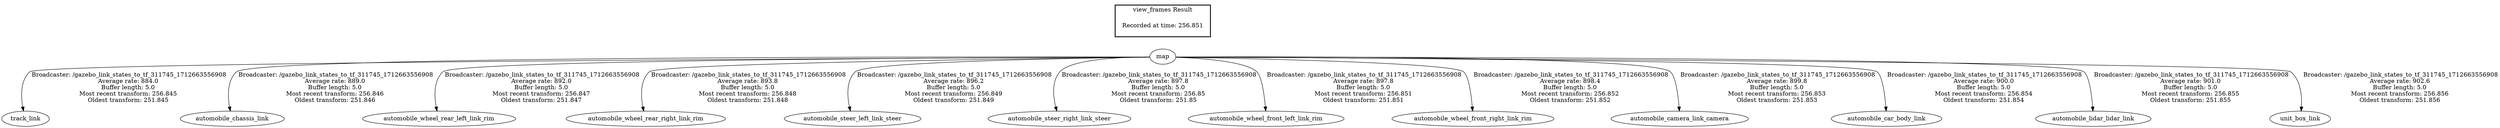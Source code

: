 digraph G {
"map" -> "track_link"[label=" Broadcaster: /gazebo_link_states_to_tf_311745_1712663556908\nAverage rate: 884.0\nBuffer length: 5.0\nMost recent transform: 256.845\nOldest transform: 251.845\n"];
"map" -> "automobile_chassis_link"[label=" Broadcaster: /gazebo_link_states_to_tf_311745_1712663556908\nAverage rate: 889.0\nBuffer length: 5.0\nMost recent transform: 256.846\nOldest transform: 251.846\n"];
"map" -> "automobile_wheel_rear_left_link_rim"[label=" Broadcaster: /gazebo_link_states_to_tf_311745_1712663556908\nAverage rate: 892.0\nBuffer length: 5.0\nMost recent transform: 256.847\nOldest transform: 251.847\n"];
"map" -> "automobile_wheel_rear_right_link_rim"[label=" Broadcaster: /gazebo_link_states_to_tf_311745_1712663556908\nAverage rate: 893.8\nBuffer length: 5.0\nMost recent transform: 256.848\nOldest transform: 251.848\n"];
"map" -> "automobile_steer_left_link_steer"[label=" Broadcaster: /gazebo_link_states_to_tf_311745_1712663556908\nAverage rate: 896.2\nBuffer length: 5.0\nMost recent transform: 256.849\nOldest transform: 251.849\n"];
"map" -> "automobile_steer_right_link_steer"[label=" Broadcaster: /gazebo_link_states_to_tf_311745_1712663556908\nAverage rate: 897.8\nBuffer length: 5.0\nMost recent transform: 256.85\nOldest transform: 251.85\n"];
"map" -> "automobile_wheel_front_left_link_rim"[label=" Broadcaster: /gazebo_link_states_to_tf_311745_1712663556908\nAverage rate: 897.8\nBuffer length: 5.0\nMost recent transform: 256.851\nOldest transform: 251.851\n"];
"map" -> "automobile_wheel_front_right_link_rim"[label=" Broadcaster: /gazebo_link_states_to_tf_311745_1712663556908\nAverage rate: 898.4\nBuffer length: 5.0\nMost recent transform: 256.852\nOldest transform: 251.852\n"];
"map" -> "automobile_camera_link_camera"[label=" Broadcaster: /gazebo_link_states_to_tf_311745_1712663556908\nAverage rate: 899.8\nBuffer length: 5.0\nMost recent transform: 256.853\nOldest transform: 251.853\n"];
"map" -> "automobile_car_body_link"[label=" Broadcaster: /gazebo_link_states_to_tf_311745_1712663556908\nAverage rate: 900.0\nBuffer length: 5.0\nMost recent transform: 256.854\nOldest transform: 251.854\n"];
"map" -> "automobile_lidar_lidar_link"[label=" Broadcaster: /gazebo_link_states_to_tf_311745_1712663556908\nAverage rate: 901.0\nBuffer length: 5.0\nMost recent transform: 256.855\nOldest transform: 251.855\n"];
"map" -> "unit_box_link"[label=" Broadcaster: /gazebo_link_states_to_tf_311745_1712663556908\nAverage rate: 902.6\nBuffer length: 5.0\nMost recent transform: 256.856\nOldest transform: 251.856\n"];
edge [style=invis];
 subgraph cluster_legend { style=bold; color=black; label ="view_frames Result";
"Recorded at time: 256.851"[ shape=plaintext ] ;
}->"map";
}